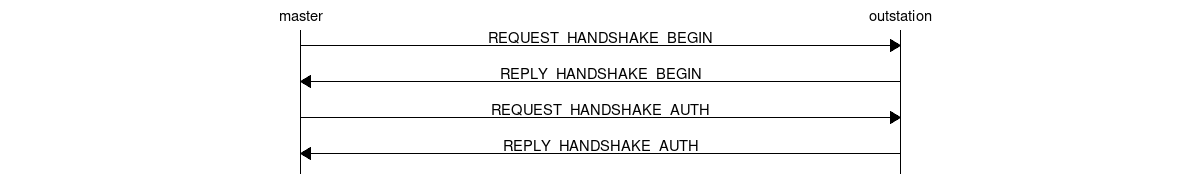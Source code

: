 # MSC for successful handshakes
msc {
  hscale = "2";

  a [label="master"], b [label="outstation"];

  a=>b [ label = "REQUEST_HANDSHAKE_BEGIN" ];
  b=>a [ label = "REPLY_HANDSHAKE_BEGIN" ];
  a=>b [ label = "REQUEST_HANDSHAKE_AUTH" ];
  b=>a [ label = "REPLY_HANDSHAKE_AUTH" ];
}
